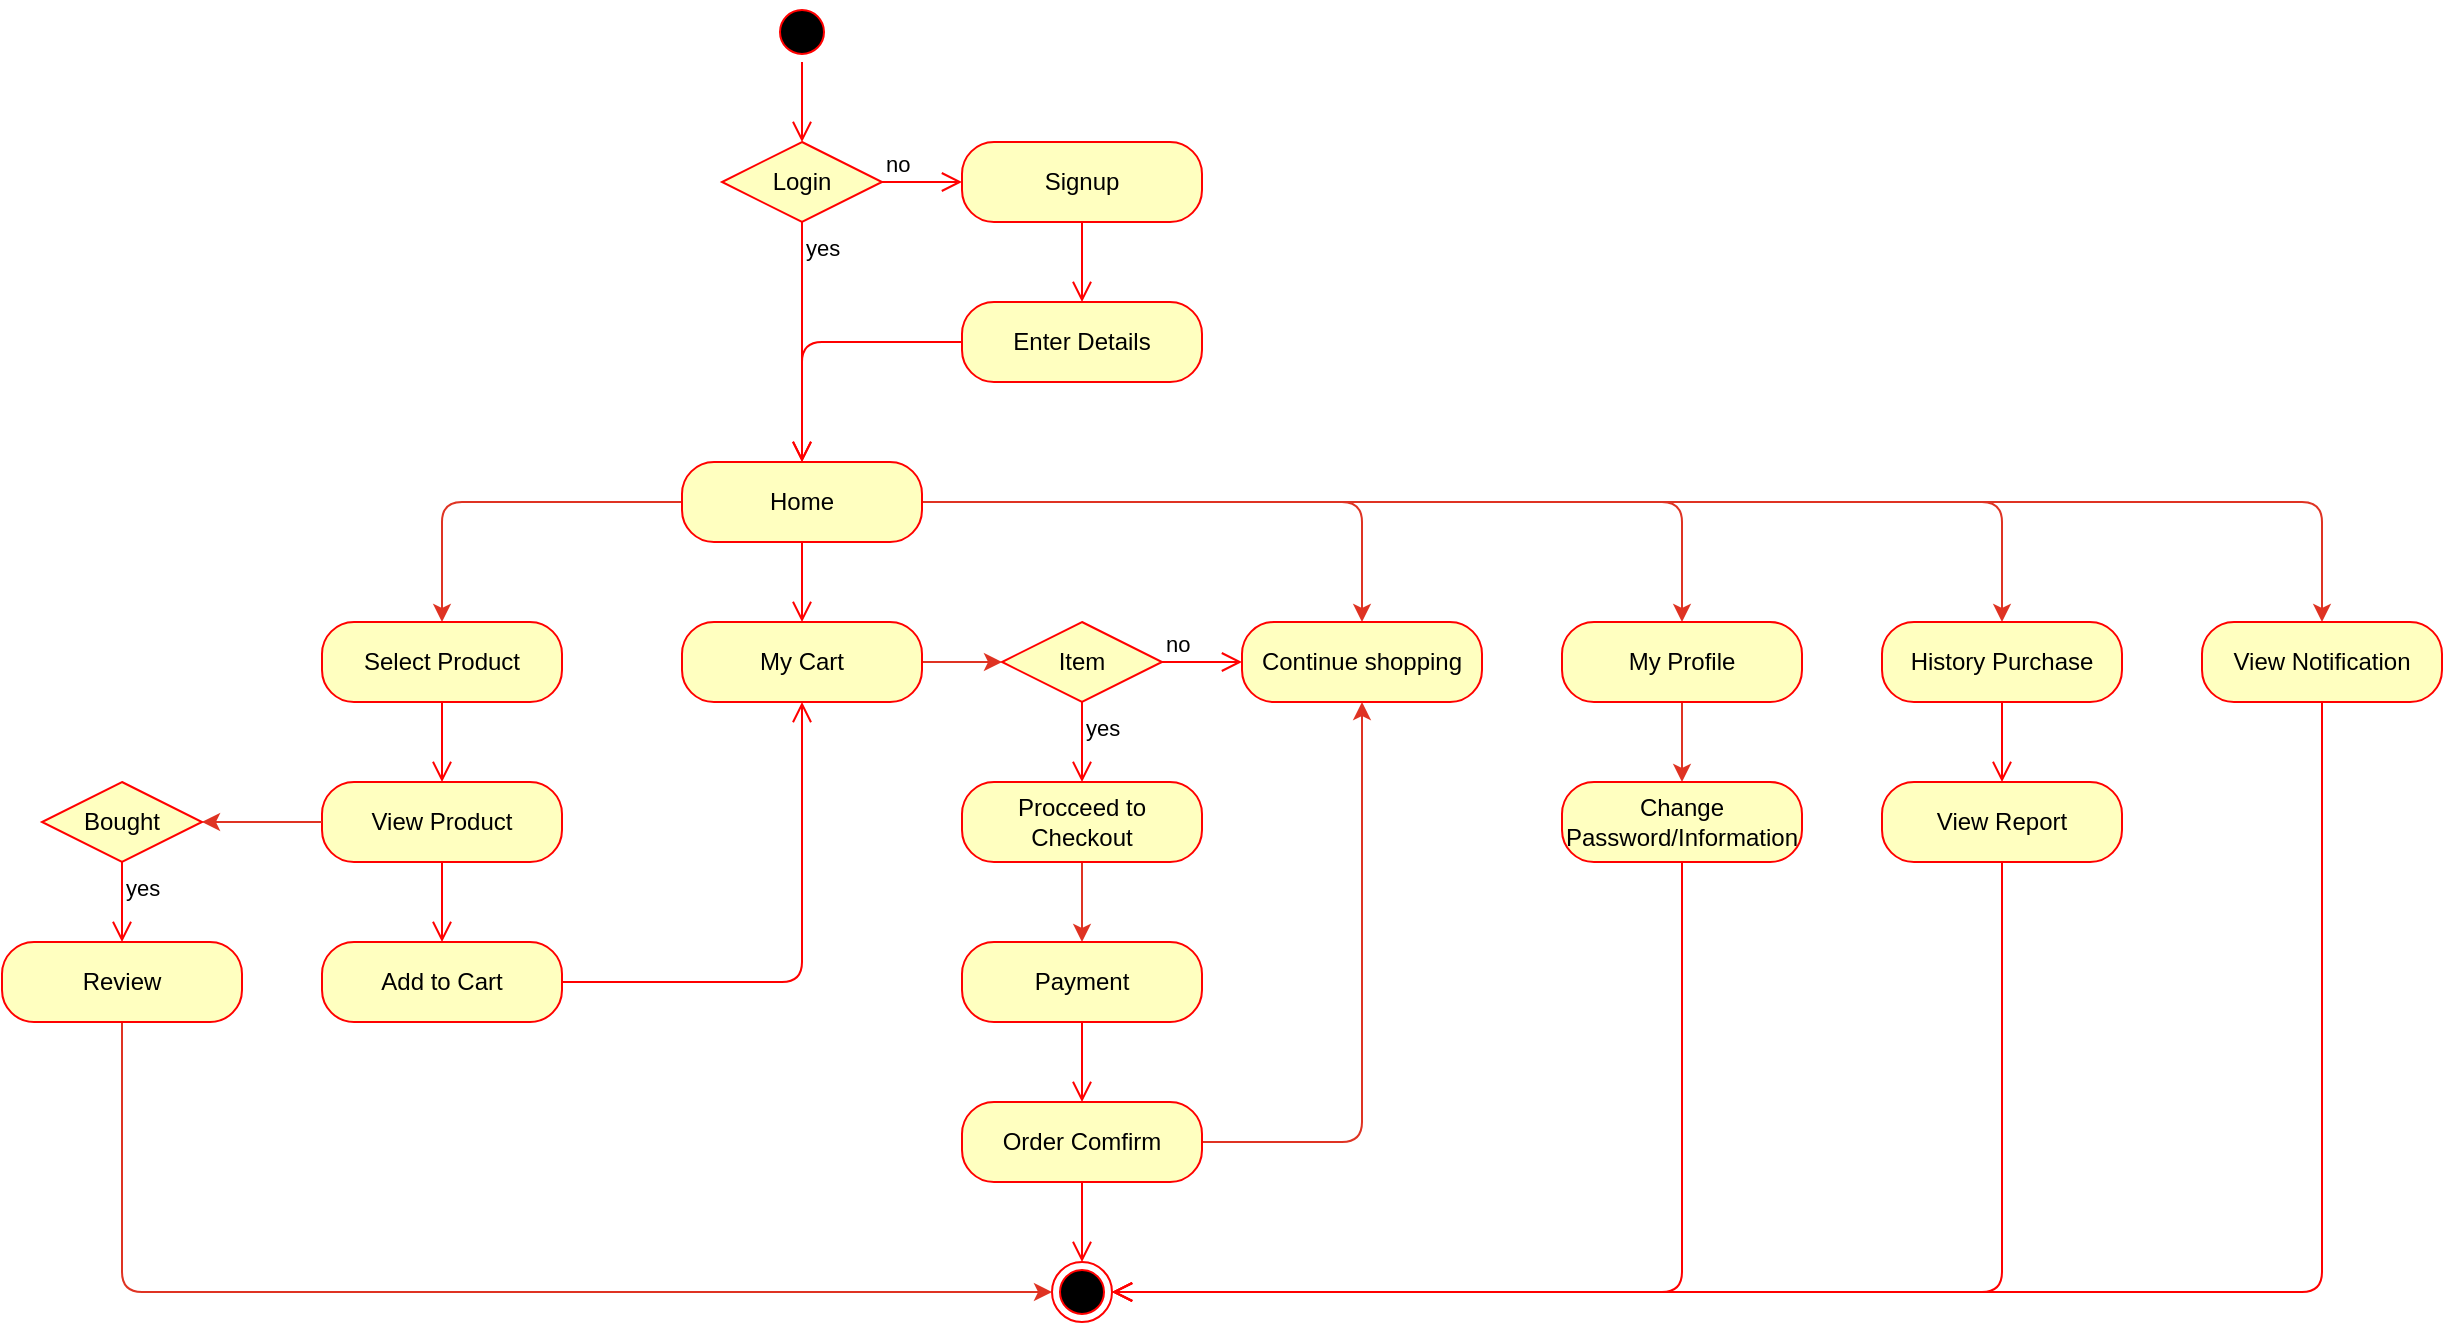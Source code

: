 <mxfile>
    <diagram id="FWp0LGkRE8JFmX-_dE24" name="Page-1">
        <mxGraphModel dx="1386" dy="797" grid="1" gridSize="10" guides="1" tooltips="1" connect="1" arrows="1" fold="1" page="1" pageScale="1" pageWidth="850" pageHeight="1100" math="0" shadow="0">
            <root>
                <mxCell id="0"/>
                <mxCell id="1" parent="0"/>
                <mxCell id="8" value="" style="ellipse;html=1;shape=startState;fillColor=#000000;strokeColor=#ff0000;" parent="1" vertex="1">
                    <mxGeometry x="465" y="90" width="30" height="30" as="geometry"/>
                </mxCell>
                <mxCell id="9" value="" style="edgeStyle=orthogonalEdgeStyle;html=1;verticalAlign=bottom;endArrow=open;endSize=8;strokeColor=#ff0000;" parent="1" source="8" target="10" edge="1">
                    <mxGeometry relative="1" as="geometry">
                        <mxPoint x="475" y="210" as="targetPoint"/>
                    </mxGeometry>
                </mxCell>
                <mxCell id="10" value="Login" style="rhombus;whiteSpace=wrap;html=1;fillColor=#ffffc0;strokeColor=#ff0000;" parent="1" vertex="1">
                    <mxGeometry x="440" y="160" width="80" height="40" as="geometry"/>
                </mxCell>
                <mxCell id="11" value="no" style="edgeStyle=orthogonalEdgeStyle;html=1;align=left;verticalAlign=bottom;endArrow=open;endSize=8;strokeColor=#ff0000;entryX=0;entryY=0.5;entryDx=0;entryDy=0;" parent="1" source="10" target="13" edge="1">
                    <mxGeometry x="-1" relative="1" as="geometry">
                        <mxPoint x="620" y="180" as="targetPoint"/>
                    </mxGeometry>
                </mxCell>
                <mxCell id="12" value="yes" style="edgeStyle=orthogonalEdgeStyle;html=1;align=left;verticalAlign=top;endArrow=open;endSize=8;strokeColor=#ff0000;entryX=0.5;entryY=0;entryDx=0;entryDy=0;" parent="1" source="10" target="15" edge="1">
                    <mxGeometry x="-1" relative="1" as="geometry">
                        <mxPoint x="480" y="260" as="targetPoint"/>
                    </mxGeometry>
                </mxCell>
                <mxCell id="13" value="Signup" style="rounded=1;whiteSpace=wrap;html=1;arcSize=40;fontColor=#000000;fillColor=#ffffc0;strokeColor=#ff0000;" parent="1" vertex="1">
                    <mxGeometry x="560" y="160" width="120" height="40" as="geometry"/>
                </mxCell>
                <mxCell id="14" value="" style="edgeStyle=orthogonalEdgeStyle;html=1;verticalAlign=bottom;endArrow=open;endSize=8;strokeColor=#ff0000;entryX=0.5;entryY=0;entryDx=0;entryDy=0;" parent="1" source="13" target="17" edge="1">
                    <mxGeometry relative="1" as="geometry">
                        <mxPoint x="620" y="280" as="targetPoint"/>
                    </mxGeometry>
                </mxCell>
                <mxCell id="29" style="edgeStyle=none;html=1;exitX=0;exitY=0.5;exitDx=0;exitDy=0;entryX=0.5;entryY=0;entryDx=0;entryDy=0;strokeColor=#df3323;" parent="1" source="15" target="19" edge="1">
                    <mxGeometry relative="1" as="geometry">
                        <Array as="points">
                            <mxPoint x="300" y="340"/>
                        </Array>
                    </mxGeometry>
                </mxCell>
                <mxCell id="40" style="edgeStyle=none;html=1;exitX=1;exitY=0.5;exitDx=0;exitDy=0;entryX=0.5;entryY=0;entryDx=0;entryDy=0;strokeColor=#df3323;" parent="1" source="15" target="38" edge="1">
                    <mxGeometry relative="1" as="geometry">
                        <Array as="points">
                            <mxPoint x="760" y="340"/>
                        </Array>
                    </mxGeometry>
                </mxCell>
                <mxCell id="49" style="edgeStyle=none;html=1;exitX=1;exitY=0.5;exitDx=0;exitDy=0;entryX=0.5;entryY=0;entryDx=0;entryDy=0;strokeColor=#df3323;" parent="1" source="15" target="23" edge="1">
                    <mxGeometry relative="1" as="geometry">
                        <Array as="points">
                            <mxPoint x="920" y="340"/>
                        </Array>
                    </mxGeometry>
                </mxCell>
                <mxCell id="54" style="edgeStyle=none;html=1;exitX=1;exitY=0.5;exitDx=0;exitDy=0;strokeColor=#df3323;entryX=0.5;entryY=0;entryDx=0;entryDy=0;" parent="1" source="15" target="25" edge="1">
                    <mxGeometry relative="1" as="geometry">
                        <mxPoint x="1080.0" y="390" as="targetPoint"/>
                        <Array as="points">
                            <mxPoint x="1080" y="340"/>
                        </Array>
                    </mxGeometry>
                </mxCell>
                <mxCell id="70" style="edgeStyle=none;html=1;exitX=1;exitY=0.5;exitDx=0;exitDy=0;entryX=0.5;entryY=0;entryDx=0;entryDy=0;strokeColor=#df3323;" parent="1" source="15" target="68" edge="1">
                    <mxGeometry relative="1" as="geometry">
                        <mxPoint x="1400" y="340" as="targetPoint"/>
                        <Array as="points">
                            <mxPoint x="1240" y="340"/>
                        </Array>
                    </mxGeometry>
                </mxCell>
                <mxCell id="15" value="Home" style="rounded=1;whiteSpace=wrap;html=1;arcSize=40;fontColor=#000000;fillColor=#ffffc0;strokeColor=#ff0000;" parent="1" vertex="1">
                    <mxGeometry x="420" y="320" width="120" height="40" as="geometry"/>
                </mxCell>
                <mxCell id="16" value="" style="edgeStyle=orthogonalEdgeStyle;html=1;verticalAlign=bottom;endArrow=open;endSize=8;strokeColor=#ff0000;entryX=0.5;entryY=0;entryDx=0;entryDy=0;" parent="1" source="15" target="21" edge="1">
                    <mxGeometry relative="1" as="geometry">
                        <mxPoint x="480" y="410" as="targetPoint"/>
                    </mxGeometry>
                </mxCell>
                <mxCell id="17" value="Enter Details" style="rounded=1;whiteSpace=wrap;html=1;arcSize=40;fontColor=#000000;fillColor=#ffffc0;strokeColor=#ff0000;" parent="1" vertex="1">
                    <mxGeometry x="560" y="240" width="120" height="40" as="geometry"/>
                </mxCell>
                <mxCell id="18" value="" style="edgeStyle=orthogonalEdgeStyle;html=1;verticalAlign=bottom;endArrow=open;endSize=8;strokeColor=#ff0000;entryX=0.5;entryY=0;entryDx=0;entryDy=0;" parent="1" source="17" target="15" edge="1">
                    <mxGeometry relative="1" as="geometry">
                        <mxPoint x="480" y="300" as="targetPoint"/>
                    </mxGeometry>
                </mxCell>
                <mxCell id="19" value="Select Product" style="rounded=1;whiteSpace=wrap;html=1;arcSize=40;fontColor=#000000;fillColor=#ffffc0;strokeColor=#ff0000;" parent="1" vertex="1">
                    <mxGeometry x="240" y="400" width="120" height="40" as="geometry"/>
                </mxCell>
                <mxCell id="20" value="" style="edgeStyle=orthogonalEdgeStyle;html=1;verticalAlign=bottom;endArrow=open;endSize=8;strokeColor=#ff0000;entryX=0.5;entryY=0;entryDx=0;entryDy=0;" parent="1" source="19" target="30" edge="1">
                    <mxGeometry relative="1" as="geometry">
                        <mxPoint x="260" y="480" as="targetPoint"/>
                    </mxGeometry>
                </mxCell>
                <mxCell id="37" style="edgeStyle=none;html=1;exitX=1;exitY=0.5;exitDx=0;exitDy=0;entryX=0;entryY=0.5;entryDx=0;entryDy=0;strokeColor=#df3323;" parent="1" source="21" target="34" edge="1">
                    <mxGeometry relative="1" as="geometry"/>
                </mxCell>
                <mxCell id="21" value="My Cart" style="rounded=1;whiteSpace=wrap;html=1;arcSize=40;fontColor=#000000;fillColor=#ffffc0;strokeColor=#ff0000;" parent="1" vertex="1">
                    <mxGeometry x="420" y="400" width="120" height="40" as="geometry"/>
                </mxCell>
                <mxCell id="52" style="edgeStyle=none;html=1;exitX=0.5;exitY=1;exitDx=0;exitDy=0;entryX=0.5;entryY=0;entryDx=0;entryDy=0;strokeColor=#df3323;" parent="1" source="23" target="50" edge="1">
                    <mxGeometry relative="1" as="geometry"/>
                </mxCell>
                <mxCell id="23" value="My Profile" style="rounded=1;whiteSpace=wrap;html=1;arcSize=40;fontColor=#000000;fillColor=#ffffc0;strokeColor=#ff0000;" parent="1" vertex="1">
                    <mxGeometry x="860" y="400" width="120" height="40" as="geometry"/>
                </mxCell>
                <mxCell id="25" value="History Purchase" style="rounded=1;whiteSpace=wrap;html=1;arcSize=40;fontColor=#000000;fillColor=#ffffc0;strokeColor=#ff0000;" parent="1" vertex="1">
                    <mxGeometry x="1020" y="400" width="120" height="40" as="geometry"/>
                </mxCell>
                <mxCell id="26" value="" style="edgeStyle=orthogonalEdgeStyle;html=1;verticalAlign=bottom;endArrow=open;endSize=8;strokeColor=#ff0000;entryX=0.5;entryY=0;entryDx=0;entryDy=0;" parent="1" source="25" target="56" edge="1">
                    <mxGeometry relative="1" as="geometry">
                        <mxPoint x="1070" y="500" as="targetPoint"/>
                    </mxGeometry>
                </mxCell>
                <mxCell id="30" value="View Product" style="rounded=1;whiteSpace=wrap;html=1;arcSize=40;fontColor=#000000;fillColor=#ffffc0;strokeColor=#ff0000;" parent="1" vertex="1">
                    <mxGeometry x="240" y="480" width="120" height="40" as="geometry"/>
                </mxCell>
                <mxCell id="31" value="" style="edgeStyle=orthogonalEdgeStyle;html=1;verticalAlign=bottom;endArrow=open;endSize=8;strokeColor=#ff0000;entryX=0.5;entryY=0;entryDx=0;entryDy=0;" parent="1" source="30" target="32" edge="1">
                    <mxGeometry relative="1" as="geometry">
                        <mxPoint x="330" y="640" as="targetPoint"/>
                    </mxGeometry>
                </mxCell>
                <mxCell id="80" style="edgeStyle=none;html=1;exitX=0;exitY=0.5;exitDx=0;exitDy=0;entryX=1;entryY=0.5;entryDx=0;entryDy=0;strokeColor=#df3323;" parent="1" source="30" target="71" edge="1">
                    <mxGeometry relative="1" as="geometry"/>
                </mxCell>
                <mxCell id="32" value="Add to Cart" style="rounded=1;whiteSpace=wrap;html=1;arcSize=40;fontColor=#000000;fillColor=#ffffc0;strokeColor=#ff0000;" parent="1" vertex="1">
                    <mxGeometry x="240" y="560" width="120" height="40" as="geometry"/>
                </mxCell>
                <mxCell id="33" value="" style="edgeStyle=orthogonalEdgeStyle;html=1;verticalAlign=bottom;endArrow=open;endSize=8;strokeColor=#ff0000;entryX=0.5;entryY=1;entryDx=0;entryDy=0;" parent="1" source="32" target="21" edge="1">
                    <mxGeometry relative="1" as="geometry">
                        <mxPoint x="460" y="700" as="targetPoint"/>
                    </mxGeometry>
                </mxCell>
                <mxCell id="34" value="Item" style="rhombus;whiteSpace=wrap;html=1;fillColor=#ffffc0;strokeColor=#ff0000;" parent="1" vertex="1">
                    <mxGeometry x="580" y="400" width="80" height="40" as="geometry"/>
                </mxCell>
                <mxCell id="35" value="no" style="edgeStyle=orthogonalEdgeStyle;html=1;align=left;verticalAlign=bottom;endArrow=open;endSize=8;strokeColor=#ff0000;entryX=0;entryY=0.5;entryDx=0;entryDy=0;" parent="1" source="34" target="38" edge="1">
                    <mxGeometry x="-1" relative="1" as="geometry">
                        <mxPoint x="760" y="420" as="targetPoint"/>
                    </mxGeometry>
                </mxCell>
                <mxCell id="36" value="yes" style="edgeStyle=orthogonalEdgeStyle;html=1;align=left;verticalAlign=top;endArrow=open;endSize=8;strokeColor=#ff0000;entryX=0.5;entryY=0;entryDx=0;entryDy=0;" parent="1" source="34" target="41" edge="1">
                    <mxGeometry x="-1" relative="1" as="geometry">
                        <mxPoint x="620" y="500" as="targetPoint"/>
                    </mxGeometry>
                </mxCell>
                <mxCell id="38" value="Continue shopping" style="rounded=1;whiteSpace=wrap;html=1;arcSize=40;fontColor=#000000;fillColor=#ffffc0;strokeColor=#ff0000;" parent="1" vertex="1">
                    <mxGeometry x="700" y="400" width="120" height="40" as="geometry"/>
                </mxCell>
                <mxCell id="45" style="edgeStyle=none;html=1;exitX=0.5;exitY=1;exitDx=0;exitDy=0;entryX=0.5;entryY=0;entryDx=0;entryDy=0;strokeColor=#df3323;" parent="1" source="41" target="43" edge="1">
                    <mxGeometry relative="1" as="geometry"/>
                </mxCell>
                <mxCell id="41" value="Procceed to Checkout" style="rounded=1;whiteSpace=wrap;html=1;arcSize=40;fontColor=#000000;fillColor=#ffffc0;strokeColor=#ff0000;" parent="1" vertex="1">
                    <mxGeometry x="560" y="480" width="120" height="40" as="geometry"/>
                </mxCell>
                <mxCell id="43" value="Payment" style="rounded=1;whiteSpace=wrap;html=1;arcSize=40;fontColor=#000000;fillColor=#ffffc0;strokeColor=#ff0000;" parent="1" vertex="1">
                    <mxGeometry x="560" y="560" width="120" height="40" as="geometry"/>
                </mxCell>
                <mxCell id="44" value="" style="edgeStyle=orthogonalEdgeStyle;html=1;verticalAlign=bottom;endArrow=open;endSize=8;strokeColor=#ff0000;entryX=0.5;entryY=0;entryDx=0;entryDy=0;" parent="1" source="43" target="46" edge="1">
                    <mxGeometry relative="1" as="geometry">
                        <mxPoint x="620" y="650" as="targetPoint"/>
                    </mxGeometry>
                </mxCell>
                <mxCell id="53" style="edgeStyle=none;html=1;exitX=1;exitY=0.5;exitDx=0;exitDy=0;entryX=0.5;entryY=1;entryDx=0;entryDy=0;strokeColor=#df3323;" parent="1" source="46" target="38" edge="1">
                    <mxGeometry relative="1" as="geometry">
                        <Array as="points">
                            <mxPoint x="760" y="660"/>
                        </Array>
                    </mxGeometry>
                </mxCell>
                <mxCell id="46" value="Order Comfirm" style="rounded=1;whiteSpace=wrap;html=1;arcSize=40;fontColor=#000000;fillColor=#ffffc0;strokeColor=#ff0000;" parent="1" vertex="1">
                    <mxGeometry x="560" y="640" width="120" height="40" as="geometry"/>
                </mxCell>
                <mxCell id="47" value="" style="edgeStyle=orthogonalEdgeStyle;html=1;verticalAlign=bottom;endArrow=open;endSize=8;strokeColor=#ff0000;entryX=0.5;entryY=0;entryDx=0;entryDy=0;" parent="1" source="46" target="48" edge="1">
                    <mxGeometry relative="1" as="geometry">
                        <mxPoint x="570" y="790" as="targetPoint"/>
                    </mxGeometry>
                </mxCell>
                <mxCell id="48" value="" style="ellipse;html=1;shape=endState;fillColor=#000000;strokeColor=#ff0000;" parent="1" vertex="1">
                    <mxGeometry x="605" y="720" width="30" height="30" as="geometry"/>
                </mxCell>
                <mxCell id="50" value="Change Password/Information" style="rounded=1;whiteSpace=wrap;html=1;arcSize=40;fontColor=#000000;fillColor=#ffffc0;strokeColor=#ff0000;" parent="1" vertex="1">
                    <mxGeometry x="860" y="480" width="120" height="40" as="geometry"/>
                </mxCell>
                <mxCell id="51" value="" style="edgeStyle=orthogonalEdgeStyle;html=1;verticalAlign=bottom;endArrow=open;endSize=8;strokeColor=#ff0000;entryX=1;entryY=0.5;entryDx=0;entryDy=0;" parent="1" source="50" target="48" edge="1">
                    <mxGeometry relative="1" as="geometry">
                        <mxPoint x="920" y="560" as="targetPoint"/>
                        <Array as="points">
                            <mxPoint x="920" y="735"/>
                        </Array>
                    </mxGeometry>
                </mxCell>
                <mxCell id="56" value="View Report" style="rounded=1;whiteSpace=wrap;html=1;arcSize=40;fontColor=#000000;fillColor=#ffffc0;strokeColor=#ff0000;" parent="1" vertex="1">
                    <mxGeometry x="1020" y="480" width="120" height="40" as="geometry"/>
                </mxCell>
                <mxCell id="57" value="" style="edgeStyle=orthogonalEdgeStyle;html=1;verticalAlign=bottom;endArrow=open;endSize=8;strokeColor=#ff0000;entryX=1;entryY=0.5;entryDx=0;entryDy=0;" parent="1" source="56" target="48" edge="1">
                    <mxGeometry relative="1" as="geometry">
                        <mxPoint x="1080" y="630" as="targetPoint"/>
                        <Array as="points">
                            <mxPoint x="1080" y="735"/>
                        </Array>
                    </mxGeometry>
                </mxCell>
                <mxCell id="68" value="View Notification" style="rounded=1;whiteSpace=wrap;html=1;arcSize=40;fontColor=#000000;fillColor=#ffffc0;strokeColor=#ff0000;" parent="1" vertex="1">
                    <mxGeometry x="1180" y="400" width="120" height="40" as="geometry"/>
                </mxCell>
                <mxCell id="69" value="" style="edgeStyle=orthogonalEdgeStyle;html=1;verticalAlign=bottom;endArrow=open;endSize=8;strokeColor=#ff0000;entryX=1;entryY=0.5;entryDx=0;entryDy=0;" parent="1" source="68" target="48" edge="1">
                    <mxGeometry relative="1" as="geometry">
                        <mxPoint x="666.207" y="720" as="targetPoint"/>
                        <Array as="points">
                            <mxPoint x="1240" y="735"/>
                        </Array>
                    </mxGeometry>
                </mxCell>
                <mxCell id="71" value="Bought" style="rhombus;whiteSpace=wrap;html=1;fillColor=#ffffc0;strokeColor=#ff0000;" parent="1" vertex="1">
                    <mxGeometry x="100" y="480" width="80" height="40" as="geometry"/>
                </mxCell>
                <mxCell id="73" value="yes" style="edgeStyle=orthogonalEdgeStyle;html=1;align=left;verticalAlign=top;endArrow=open;endSize=8;strokeColor=#ff0000;entryX=0.5;entryY=0;entryDx=0;entryDy=0;" parent="1" source="71" target="76" edge="1">
                    <mxGeometry x="-1" relative="1" as="geometry">
                        <mxPoint x="300" y="660" as="targetPoint"/>
                    </mxGeometry>
                </mxCell>
                <mxCell id="79" style="edgeStyle=none;html=1;entryX=0;entryY=0.5;entryDx=0;entryDy=0;strokeColor=#df3323;" parent="1" source="76" target="48" edge="1">
                    <mxGeometry relative="1" as="geometry">
                        <Array as="points">
                            <mxPoint x="140" y="735"/>
                        </Array>
                    </mxGeometry>
                </mxCell>
                <mxCell id="76" value="Review" style="rounded=1;whiteSpace=wrap;html=1;arcSize=40;fontColor=#000000;fillColor=#ffffc0;strokeColor=#ff0000;" parent="1" vertex="1">
                    <mxGeometry x="80" y="560" width="120" height="40" as="geometry"/>
                </mxCell>
            </root>
        </mxGraphModel>
    </diagram>
</mxfile>